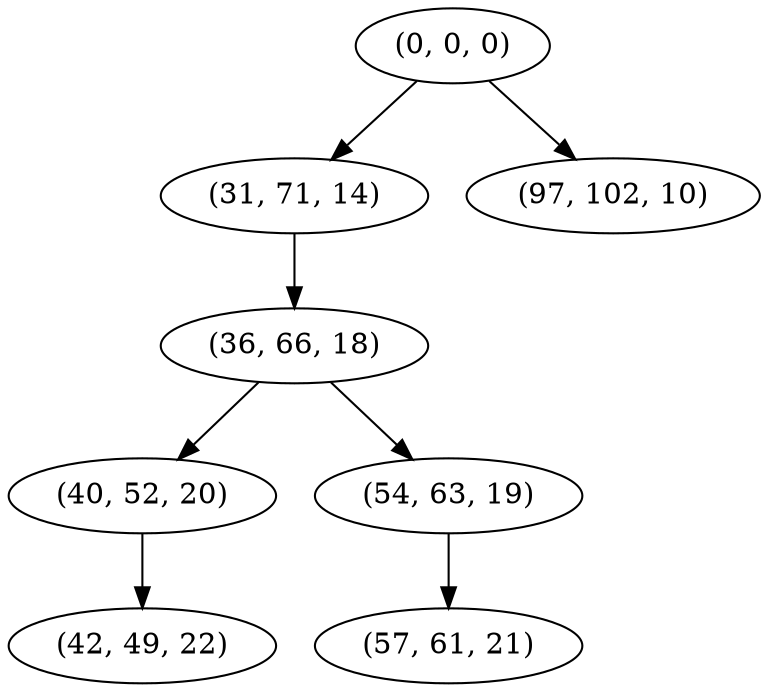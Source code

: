 digraph tree {
    "(0, 0, 0)";
    "(31, 71, 14)";
    "(36, 66, 18)";
    "(40, 52, 20)";
    "(42, 49, 22)";
    "(54, 63, 19)";
    "(57, 61, 21)";
    "(97, 102, 10)";
    "(0, 0, 0)" -> "(31, 71, 14)";
    "(0, 0, 0)" -> "(97, 102, 10)";
    "(31, 71, 14)" -> "(36, 66, 18)";
    "(36, 66, 18)" -> "(40, 52, 20)";
    "(36, 66, 18)" -> "(54, 63, 19)";
    "(40, 52, 20)" -> "(42, 49, 22)";
    "(54, 63, 19)" -> "(57, 61, 21)";
}
